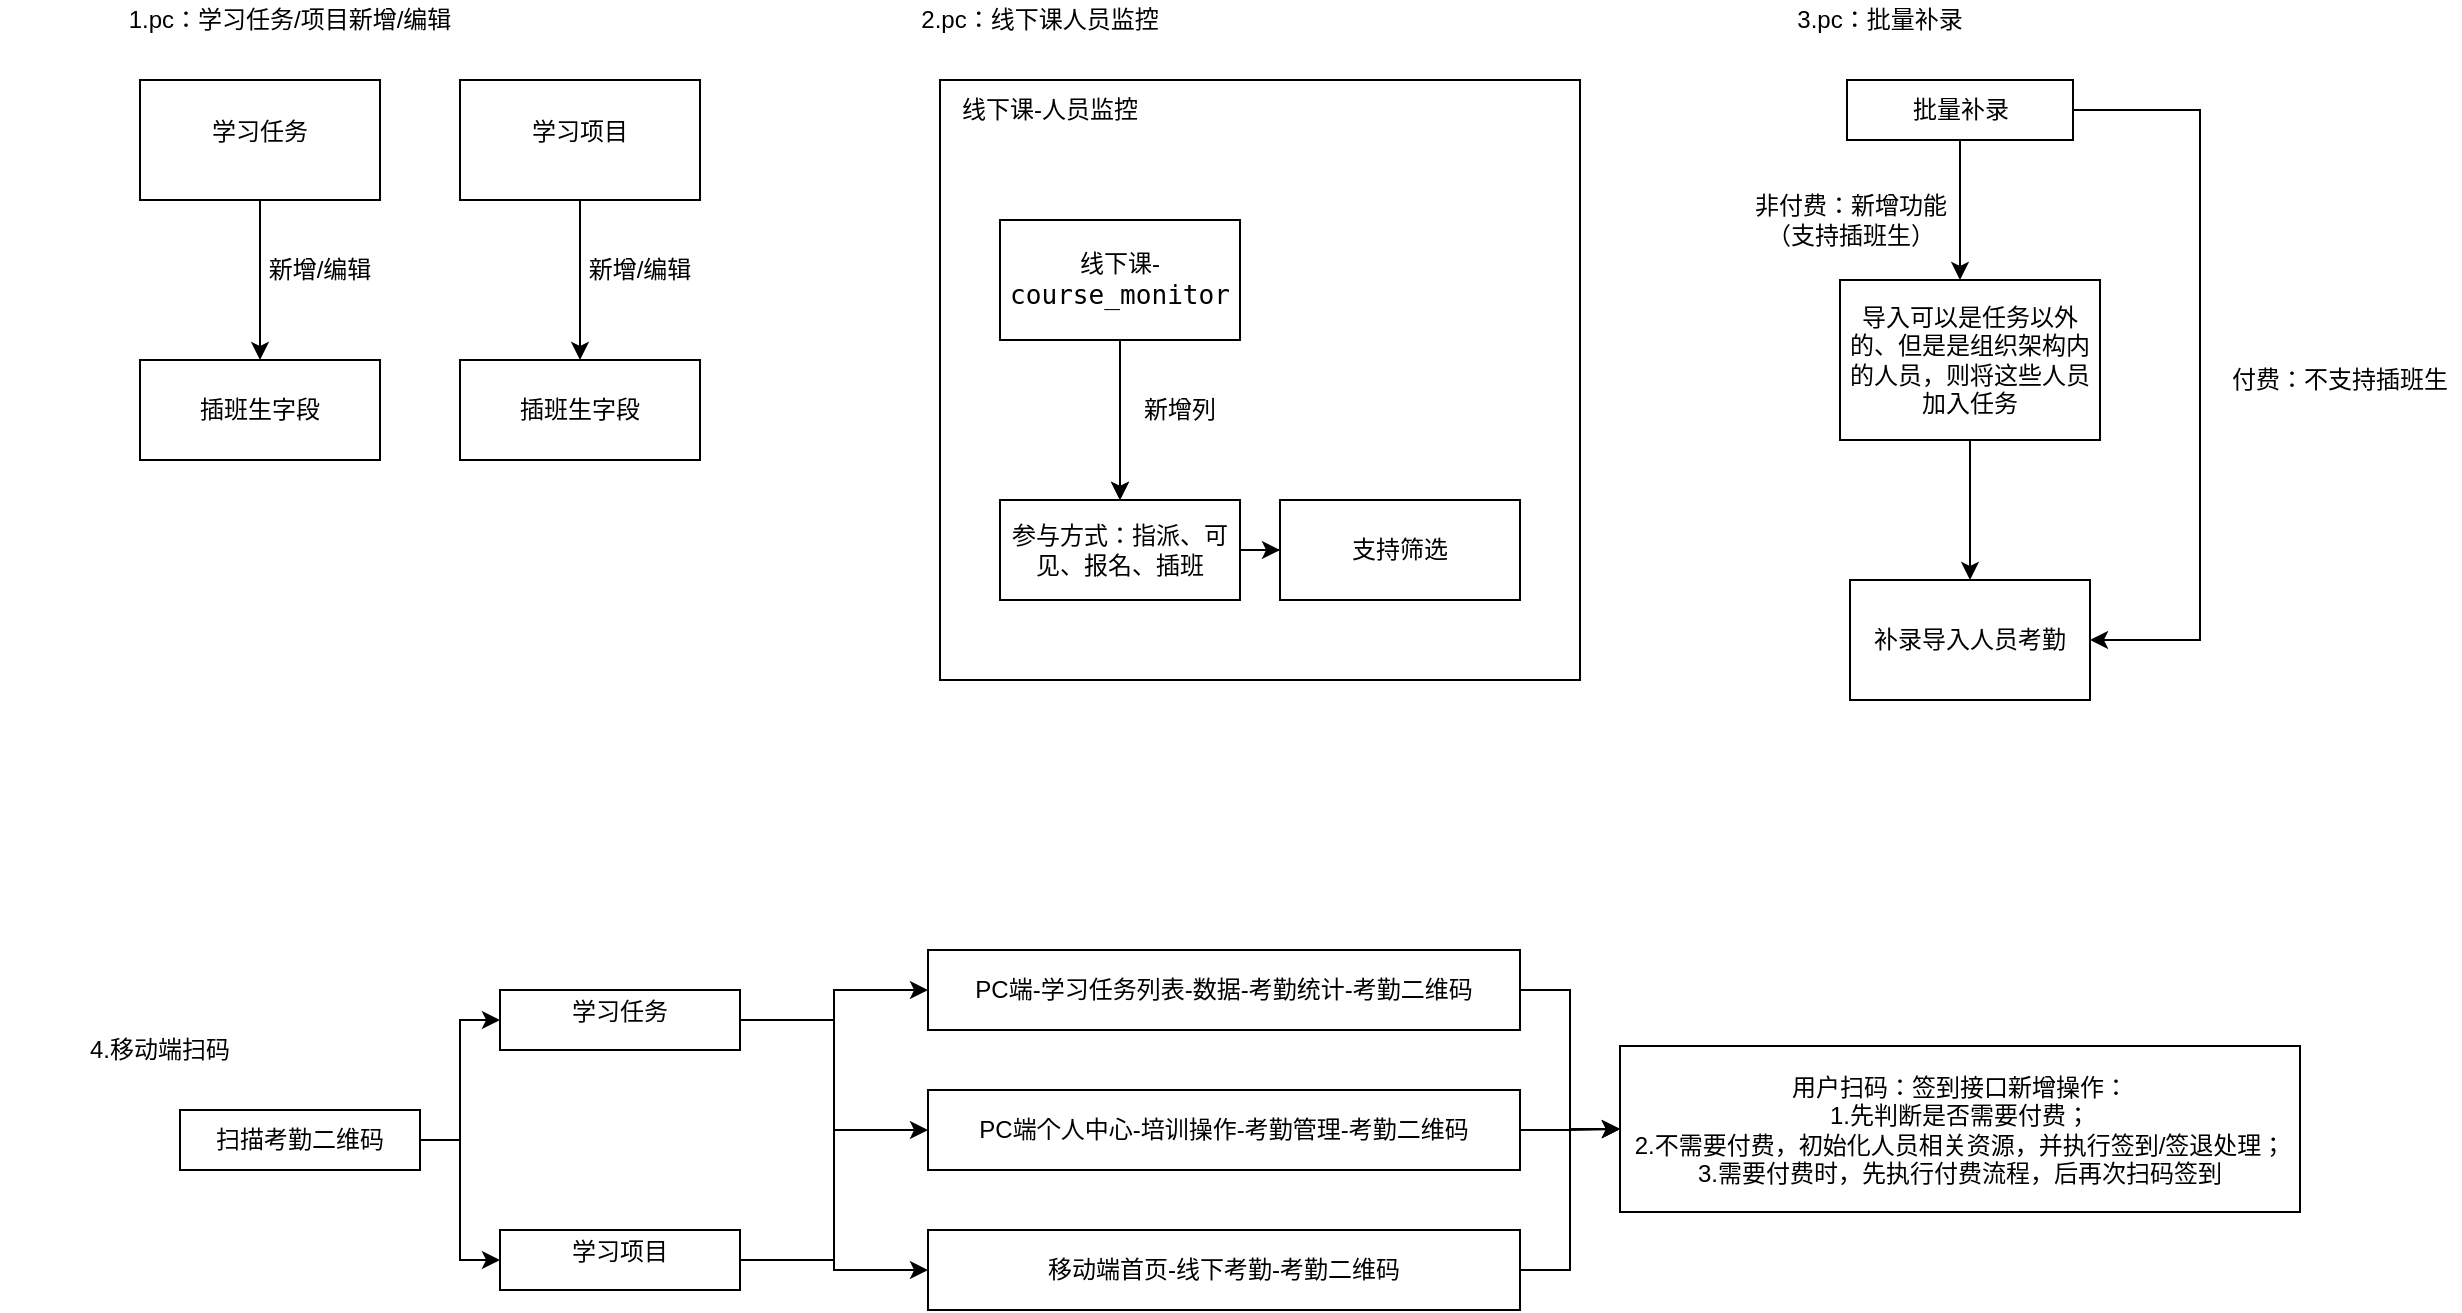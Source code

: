 <mxfile version="15.7.0" type="github">
  <diagram id="QQz61ZircIYbnm9vTsVw" name="第 1 页">
    <mxGraphModel dx="2489" dy="762" grid="1" gridSize="10" guides="1" tooltips="1" connect="1" arrows="1" fold="1" page="1" pageScale="1" pageWidth="827" pageHeight="1169" math="0" shadow="0">
      <root>
        <mxCell id="0" />
        <mxCell id="1" parent="0" />
        <mxCell id="unKhJV9gm8ckkjL5pCyX-3" style="edgeStyle=orthogonalEdgeStyle;rounded=0;orthogonalLoop=1;jettySize=auto;html=1;" edge="1" parent="1" source="unKhJV9gm8ckkjL5pCyX-1">
          <mxGeometry relative="1" as="geometry">
            <mxPoint x="-10" y="200" as="targetPoint" />
          </mxGeometry>
        </mxCell>
        <mxCell id="unKhJV9gm8ckkjL5pCyX-1" value="&lt;div class=&quot;lake-content&quot;&gt;&lt;p id=&quot;ud83db1a8&quot; class=&quot;ne-p&quot; style=&quot;margin: 0 ; padding: 0 ; min-height: 24px&quot;&gt;&lt;span class=&quot;ne-text&quot;&gt;学习任务&lt;/span&gt;&lt;/p&gt;&lt;/div&gt;" style="rounded=0;whiteSpace=wrap;html=1;" vertex="1" parent="1">
          <mxGeometry x="-70" y="60" width="120" height="60" as="geometry" />
        </mxCell>
        <mxCell id="unKhJV9gm8ckkjL5pCyX-8" style="edgeStyle=orthogonalEdgeStyle;rounded=0;orthogonalLoop=1;jettySize=auto;html=1;entryX=0.5;entryY=0;entryDx=0;entryDy=0;" edge="1" parent="1" source="unKhJV9gm8ckkjL5pCyX-2" target="unKhJV9gm8ckkjL5pCyX-6">
          <mxGeometry relative="1" as="geometry" />
        </mxCell>
        <mxCell id="unKhJV9gm8ckkjL5pCyX-2" value="&lt;div class=&quot;lake-content&quot;&gt;&lt;p id=&quot;ud83db1a8&quot; class=&quot;ne-p&quot; style=&quot;margin: 0 ; padding: 0 ; min-height: 24px&quot;&gt;&lt;span class=&quot;ne-text&quot;&gt;学习项目&lt;/span&gt;&lt;/p&gt;&lt;/div&gt;" style="rounded=0;whiteSpace=wrap;html=1;" vertex="1" parent="1">
          <mxGeometry x="90" y="60" width="120" height="60" as="geometry" />
        </mxCell>
        <mxCell id="unKhJV9gm8ckkjL5pCyX-4" value="&lt;div class=&quot;lake-content&quot;&gt;&lt;span class=&quot;ne-text&quot;&gt;插班生字段&lt;/span&gt;&lt;/div&gt;" style="rounded=0;whiteSpace=wrap;html=1;" vertex="1" parent="1">
          <mxGeometry x="-70" y="200" width="120" height="50" as="geometry" />
        </mxCell>
        <mxCell id="unKhJV9gm8ckkjL5pCyX-5" value="新增/编辑" style="text;html=1;strokeColor=none;fillColor=none;align=center;verticalAlign=middle;whiteSpace=wrap;rounded=0;" vertex="1" parent="1">
          <mxGeometry x="-10" y="140" width="60" height="30" as="geometry" />
        </mxCell>
        <mxCell id="unKhJV9gm8ckkjL5pCyX-6" value="&lt;div class=&quot;lake-content&quot;&gt;&lt;span class=&quot;ne-text&quot;&gt;插班生字段&lt;/span&gt;&lt;/div&gt;" style="rounded=0;whiteSpace=wrap;html=1;" vertex="1" parent="1">
          <mxGeometry x="90" y="200" width="120" height="50" as="geometry" />
        </mxCell>
        <mxCell id="unKhJV9gm8ckkjL5pCyX-7" value="新增/编辑" style="text;html=1;strokeColor=none;fillColor=none;align=center;verticalAlign=middle;whiteSpace=wrap;rounded=0;" vertex="1" parent="1">
          <mxGeometry x="150" y="140" width="60" height="30" as="geometry" />
        </mxCell>
        <mxCell id="unKhJV9gm8ckkjL5pCyX-20" value="" style="rounded=0;whiteSpace=wrap;html=1;labelBackgroundColor=#FFFFFF;fontColor=#000000;" vertex="1" parent="1">
          <mxGeometry x="330" y="60" width="320" height="300" as="geometry" />
        </mxCell>
        <mxCell id="unKhJV9gm8ckkjL5pCyX-17" value="线下课-&lt;span style=&quot;font-family: &amp;#34;jetbrains mono&amp;#34; , monospace ; font-size: 9.8pt ; background-color: rgb(255 , 255 , 255)&quot;&gt;course_monitor&lt;/span&gt;" style="rounded=0;whiteSpace=wrap;html=1;" vertex="1" parent="1">
          <mxGeometry x="360" y="130" width="120" height="60" as="geometry" />
        </mxCell>
        <mxCell id="unKhJV9gm8ckkjL5pCyX-18" style="edgeStyle=orthogonalEdgeStyle;rounded=0;orthogonalLoop=1;jettySize=auto;html=1;fontColor=#000000;" edge="1" parent="1" source="unKhJV9gm8ckkjL5pCyX-17">
          <mxGeometry relative="1" as="geometry">
            <mxPoint x="420" y="270" as="targetPoint" />
          </mxGeometry>
        </mxCell>
        <mxCell id="unKhJV9gm8ckkjL5pCyX-27" style="edgeStyle=orthogonalEdgeStyle;rounded=0;orthogonalLoop=1;jettySize=auto;html=1;fontColor=#000000;" edge="1" parent="1" source="unKhJV9gm8ckkjL5pCyX-19" target="unKhJV9gm8ckkjL5pCyX-26">
          <mxGeometry relative="1" as="geometry" />
        </mxCell>
        <mxCell id="unKhJV9gm8ckkjL5pCyX-19" value="&lt;div class=&quot;lake-content&quot;&gt;&lt;span&gt;参与方式&lt;/span&gt;：&lt;span&gt;指派、可见、报名、插班&lt;/span&gt;&lt;/div&gt;" style="rounded=0;whiteSpace=wrap;html=1;" vertex="1" parent="1">
          <mxGeometry x="360" y="270" width="120" height="50" as="geometry" />
        </mxCell>
        <mxCell id="unKhJV9gm8ckkjL5pCyX-21" value="线下课-人员监控" style="text;html=1;strokeColor=none;fillColor=none;align=center;verticalAlign=middle;whiteSpace=wrap;rounded=0;labelBackgroundColor=#FFFFFF;fontColor=#000000;" vertex="1" parent="1">
          <mxGeometry x="330" y="60" width="110" height="30" as="geometry" />
        </mxCell>
        <mxCell id="unKhJV9gm8ckkjL5pCyX-22" value="线下课-&lt;span style=&quot;font-family: &amp;#34;jetbrains mono&amp;#34; , monospace ; font-size: 9.8pt ; background-color: rgb(255 , 255 , 255)&quot;&gt;course_monitor&lt;/span&gt;" style="rounded=0;whiteSpace=wrap;html=1;" vertex="1" parent="1">
          <mxGeometry x="360" y="130" width="120" height="60" as="geometry" />
        </mxCell>
        <mxCell id="unKhJV9gm8ckkjL5pCyX-23" style="edgeStyle=orthogonalEdgeStyle;rounded=0;orthogonalLoop=1;jettySize=auto;html=1;fontColor=#000000;" edge="1" source="unKhJV9gm8ckkjL5pCyX-22" parent="1">
          <mxGeometry relative="1" as="geometry">
            <mxPoint x="420" y="270" as="targetPoint" />
          </mxGeometry>
        </mxCell>
        <mxCell id="unKhJV9gm8ckkjL5pCyX-26" value="&lt;div class=&quot;lake-content&quot;&gt;支持筛选&lt;/div&gt;" style="rounded=0;whiteSpace=wrap;html=1;" vertex="1" parent="1">
          <mxGeometry x="500" y="270" width="120" height="50" as="geometry" />
        </mxCell>
        <mxCell id="unKhJV9gm8ckkjL5pCyX-48" style="edgeStyle=orthogonalEdgeStyle;rounded=0;orthogonalLoop=1;jettySize=auto;html=1;entryX=0;entryY=0.5;entryDx=0;entryDy=0;fontColor=#000000;" edge="1" parent="1" source="unKhJV9gm8ckkjL5pCyX-50" target="unKhJV9gm8ckkjL5pCyX-52">
          <mxGeometry relative="1" as="geometry" />
        </mxCell>
        <mxCell id="unKhJV9gm8ckkjL5pCyX-49" style="edgeStyle=orthogonalEdgeStyle;rounded=0;orthogonalLoop=1;jettySize=auto;html=1;entryX=0;entryY=0.5;entryDx=0;entryDy=0;fontColor=#000000;" edge="1" parent="1" source="unKhJV9gm8ckkjL5pCyX-50" target="unKhJV9gm8ckkjL5pCyX-54">
          <mxGeometry relative="1" as="geometry" />
        </mxCell>
        <mxCell id="unKhJV9gm8ckkjL5pCyX-50" value="&lt;div class=&quot;lake-content&quot;&gt;&lt;span class=&quot;ne-text&quot;&gt;扫描考勤二维码&lt;/span&gt;&lt;/div&gt;" style="rounded=0;whiteSpace=wrap;html=1;labelBackgroundColor=#FFFFFF;fontColor=#000000;" vertex="1" parent="1">
          <mxGeometry x="-50" y="575" width="120" height="30" as="geometry" />
        </mxCell>
        <mxCell id="unKhJV9gm8ckkjL5pCyX-51" style="edgeStyle=orthogonalEdgeStyle;rounded=0;orthogonalLoop=1;jettySize=auto;html=1;entryX=0;entryY=0.5;entryDx=0;entryDy=0;fontColor=#000000;" edge="1" parent="1" source="unKhJV9gm8ckkjL5pCyX-52" target="unKhJV9gm8ckkjL5pCyX-58">
          <mxGeometry relative="1" as="geometry" />
        </mxCell>
        <mxCell id="unKhJV9gm8ckkjL5pCyX-68" style="edgeStyle=orthogonalEdgeStyle;rounded=0;orthogonalLoop=1;jettySize=auto;html=1;entryX=0;entryY=0.5;entryDx=0;entryDy=0;fontColor=#000000;" edge="1" parent="1" source="unKhJV9gm8ckkjL5pCyX-52" target="unKhJV9gm8ckkjL5pCyX-66">
          <mxGeometry relative="1" as="geometry" />
        </mxCell>
        <mxCell id="unKhJV9gm8ckkjL5pCyX-52" value="&lt;div class=&quot;lake-content&quot;&gt;&lt;p id=&quot;u7b562a75&quot; class=&quot;ne-p&quot; style=&quot;margin: 0 ; padding: 0 ; min-height: 24px&quot;&gt;&lt;span class=&quot;ne-text&quot;&gt;学习任务&lt;/span&gt;&lt;/p&gt;&lt;/div&gt;" style="rounded=0;whiteSpace=wrap;html=1;labelBackgroundColor=#FFFFFF;fontColor=#000000;" vertex="1" parent="1">
          <mxGeometry x="110" y="515" width="120" height="30" as="geometry" />
        </mxCell>
        <mxCell id="unKhJV9gm8ckkjL5pCyX-73" style="edgeStyle=orthogonalEdgeStyle;rounded=0;orthogonalLoop=1;jettySize=auto;html=1;entryX=0;entryY=0.5;entryDx=0;entryDy=0;fontColor=#000000;" edge="1" parent="1" source="unKhJV9gm8ckkjL5pCyX-54" target="unKhJV9gm8ckkjL5pCyX-65">
          <mxGeometry relative="1" as="geometry" />
        </mxCell>
        <mxCell id="unKhJV9gm8ckkjL5pCyX-54" value="&lt;div class=&quot;lake-content&quot;&gt;&lt;p id=&quot;u7b562a75&quot; class=&quot;ne-p&quot; style=&quot;margin: 0 ; padding: 0 ; min-height: 24px&quot;&gt;&lt;span class=&quot;ne-text&quot;&gt;学习项目&lt;/span&gt;&lt;/p&gt;&lt;/div&gt;" style="rounded=0;whiteSpace=wrap;html=1;labelBackgroundColor=#FFFFFF;fontColor=#000000;" vertex="1" parent="1">
          <mxGeometry x="110" y="635" width="120" height="30" as="geometry" />
        </mxCell>
        <mxCell id="unKhJV9gm8ckkjL5pCyX-70" style="edgeStyle=orthogonalEdgeStyle;rounded=0;orthogonalLoop=1;jettySize=auto;html=1;entryX=0;entryY=0.5;entryDx=0;entryDy=0;fontColor=#000000;" edge="1" parent="1" source="unKhJV9gm8ckkjL5pCyX-58" target="unKhJV9gm8ckkjL5pCyX-69">
          <mxGeometry relative="1" as="geometry" />
        </mxCell>
        <mxCell id="unKhJV9gm8ckkjL5pCyX-58" value="&lt;span&gt;PC端-学习任务列表-数据-考勤统计-考勤二维码&lt;/span&gt;" style="rounded=0;whiteSpace=wrap;html=1;labelBackgroundColor=#FFFFFF;fontColor=#000000;" vertex="1" parent="1">
          <mxGeometry x="324" y="495" width="296" height="40" as="geometry" />
        </mxCell>
        <mxCell id="unKhJV9gm8ckkjL5pCyX-71" style="edgeStyle=orthogonalEdgeStyle;rounded=0;orthogonalLoop=1;jettySize=auto;html=1;entryX=0;entryY=0.5;entryDx=0;entryDy=0;fontColor=#000000;" edge="1" parent="1" source="unKhJV9gm8ckkjL5pCyX-65" target="unKhJV9gm8ckkjL5pCyX-69">
          <mxGeometry relative="1" as="geometry" />
        </mxCell>
        <mxCell id="unKhJV9gm8ckkjL5pCyX-65" value="&lt;div class=&quot;lake-content&quot;&gt;&lt;span class=&quot;ne-text&quot;&gt;PC端个人中心-培训操作-考勤管理-考勤二维码&lt;/span&gt;&lt;/div&gt;" style="rounded=0;whiteSpace=wrap;html=1;labelBackgroundColor=#FFFFFF;fontColor=#000000;" vertex="1" parent="1">
          <mxGeometry x="324" y="565" width="296" height="40" as="geometry" />
        </mxCell>
        <mxCell id="unKhJV9gm8ckkjL5pCyX-72" style="edgeStyle=orthogonalEdgeStyle;rounded=0;orthogonalLoop=1;jettySize=auto;html=1;entryX=0;entryY=0.5;entryDx=0;entryDy=0;fontColor=#000000;" edge="1" parent="1" source="unKhJV9gm8ckkjL5pCyX-66" target="unKhJV9gm8ckkjL5pCyX-69">
          <mxGeometry relative="1" as="geometry" />
        </mxCell>
        <mxCell id="unKhJV9gm8ckkjL5pCyX-66" value="&lt;div class=&quot;lake-content&quot;&gt;&lt;span class=&quot;ne-text&quot;&gt;移动端首页-线下考勤-考勤二维码&lt;/span&gt;&lt;/div&gt;" style="rounded=0;whiteSpace=wrap;html=1;labelBackgroundColor=#FFFFFF;fontColor=#000000;" vertex="1" parent="1">
          <mxGeometry x="324" y="635" width="296" height="40" as="geometry" />
        </mxCell>
        <mxCell id="unKhJV9gm8ckkjL5pCyX-69" value="&lt;div class=&quot;lake-content&quot;&gt;&lt;p id=&quot;u7b562a75&quot; class=&quot;ne-p&quot; style=&quot;margin: 0 ; padding: 0 ; min-height: 24px&quot;&gt;&lt;span class=&quot;ne-text&quot;&gt;用户扫码：签到接口新增操作：&lt;br&gt;1.先判断是否&lt;/span&gt;需要付费；&lt;br&gt;2.不需要付费，初始化人员相关资源，并执行签到/签退处理；&lt;br&gt;3.需要付费时，先执行付费流程，后再次扫码签到&lt;/p&gt;&lt;/div&gt;" style="rounded=0;whiteSpace=wrap;html=1;labelBackgroundColor=#FFFFFF;fontColor=#000000;" vertex="1" parent="1">
          <mxGeometry x="670" y="543" width="340" height="83" as="geometry" />
        </mxCell>
        <mxCell id="unKhJV9gm8ckkjL5pCyX-75" value="1.pc：学习任务/项目新增/编辑" style="text;html=1;strokeColor=none;fillColor=none;align=center;verticalAlign=middle;whiteSpace=wrap;rounded=0;labelBackgroundColor=#FFFFFF;fontColor=#000000;" vertex="1" parent="1">
          <mxGeometry x="-80" y="20" width="170" height="20" as="geometry" />
        </mxCell>
        <mxCell id="unKhJV9gm8ckkjL5pCyX-76" value="2.pc：线下课人员监控" style="text;html=1;strokeColor=none;fillColor=none;align=center;verticalAlign=middle;whiteSpace=wrap;rounded=0;labelBackgroundColor=#FFFFFF;fontColor=#000000;" vertex="1" parent="1">
          <mxGeometry x="300" y="20" width="160" height="20" as="geometry" />
        </mxCell>
        <mxCell id="unKhJV9gm8ckkjL5pCyX-77" value="4.移动端扫码" style="text;html=1;strokeColor=none;fillColor=none;align=center;verticalAlign=middle;whiteSpace=wrap;rounded=0;labelBackgroundColor=#FFFFFF;fontColor=#000000;" vertex="1" parent="1">
          <mxGeometry x="-140" y="535" width="160" height="20" as="geometry" />
        </mxCell>
        <mxCell id="unKhJV9gm8ckkjL5pCyX-79" value="新增列" style="text;html=1;strokeColor=none;fillColor=none;align=center;verticalAlign=middle;whiteSpace=wrap;rounded=0;labelBackgroundColor=#FFFFFF;fontColor=#000000;" vertex="1" parent="1">
          <mxGeometry x="420" y="210" width="60" height="30" as="geometry" />
        </mxCell>
        <mxCell id="unKhJV9gm8ckkjL5pCyX-84" value="3.pc：批量补录" style="text;html=1;strokeColor=none;fillColor=none;align=center;verticalAlign=middle;whiteSpace=wrap;rounded=0;labelBackgroundColor=#FFFFFF;fontColor=#000000;" vertex="1" parent="1">
          <mxGeometry x="720" y="20" width="160" height="20" as="geometry" />
        </mxCell>
        <mxCell id="unKhJV9gm8ckkjL5pCyX-86" style="edgeStyle=orthogonalEdgeStyle;rounded=0;orthogonalLoop=1;jettySize=auto;html=1;fontColor=#000000;" edge="1" parent="1" source="unKhJV9gm8ckkjL5pCyX-85">
          <mxGeometry relative="1" as="geometry">
            <mxPoint x="840" y="160" as="targetPoint" />
          </mxGeometry>
        </mxCell>
        <mxCell id="unKhJV9gm8ckkjL5pCyX-91" style="edgeStyle=orthogonalEdgeStyle;rounded=0;orthogonalLoop=1;jettySize=auto;html=1;entryX=1;entryY=0.5;entryDx=0;entryDy=0;fontColor=#000000;" edge="1" parent="1" source="unKhJV9gm8ckkjL5pCyX-85" target="unKhJV9gm8ckkjL5pCyX-90">
          <mxGeometry relative="1" as="geometry">
            <Array as="points">
              <mxPoint x="960" y="75" />
              <mxPoint x="960" y="340" />
            </Array>
          </mxGeometry>
        </mxCell>
        <mxCell id="unKhJV9gm8ckkjL5pCyX-85" value="批量补录" style="rounded=0;whiteSpace=wrap;html=1;labelBackgroundColor=#FFFFFF;fontColor=#000000;" vertex="1" parent="1">
          <mxGeometry x="783.5" y="60" width="113" height="30" as="geometry" />
        </mxCell>
        <mxCell id="unKhJV9gm8ckkjL5pCyX-89" style="edgeStyle=orthogonalEdgeStyle;rounded=0;orthogonalLoop=1;jettySize=auto;html=1;fontColor=#000000;" edge="1" parent="1" source="unKhJV9gm8ckkjL5pCyX-87">
          <mxGeometry relative="1" as="geometry">
            <mxPoint x="845" y="310" as="targetPoint" />
          </mxGeometry>
        </mxCell>
        <mxCell id="unKhJV9gm8ckkjL5pCyX-87" value="导入可以是任务以外的、但是是组织架构内的人员，则将这些人员加入任务" style="rounded=0;whiteSpace=wrap;html=1;labelBackgroundColor=#FFFFFF;fontColor=#000000;" vertex="1" parent="1">
          <mxGeometry x="780" y="160" width="130" height="80" as="geometry" />
        </mxCell>
        <mxCell id="unKhJV9gm8ckkjL5pCyX-88" value="非付费：新增功能（支持插班生）" style="text;html=1;strokeColor=none;fillColor=none;align=center;verticalAlign=middle;whiteSpace=wrap;rounded=0;labelBackgroundColor=#FFFFFF;fontColor=#000000;" vertex="1" parent="1">
          <mxGeometry x="734" y="120" width="103" height="20" as="geometry" />
        </mxCell>
        <mxCell id="unKhJV9gm8ckkjL5pCyX-90" value="补录导入人员考勤" style="rounded=0;whiteSpace=wrap;html=1;labelBackgroundColor=#FFFFFF;fontColor=#000000;" vertex="1" parent="1">
          <mxGeometry x="785" y="310" width="120" height="60" as="geometry" />
        </mxCell>
        <mxCell id="unKhJV9gm8ckkjL5pCyX-92" value="付费：不支持插班生" style="text;html=1;strokeColor=none;fillColor=none;align=center;verticalAlign=middle;whiteSpace=wrap;rounded=0;labelBackgroundColor=#FFFFFF;fontColor=#000000;" vertex="1" parent="1">
          <mxGeometry x="970" y="200" width="120" height="20" as="geometry" />
        </mxCell>
      </root>
    </mxGraphModel>
  </diagram>
</mxfile>
